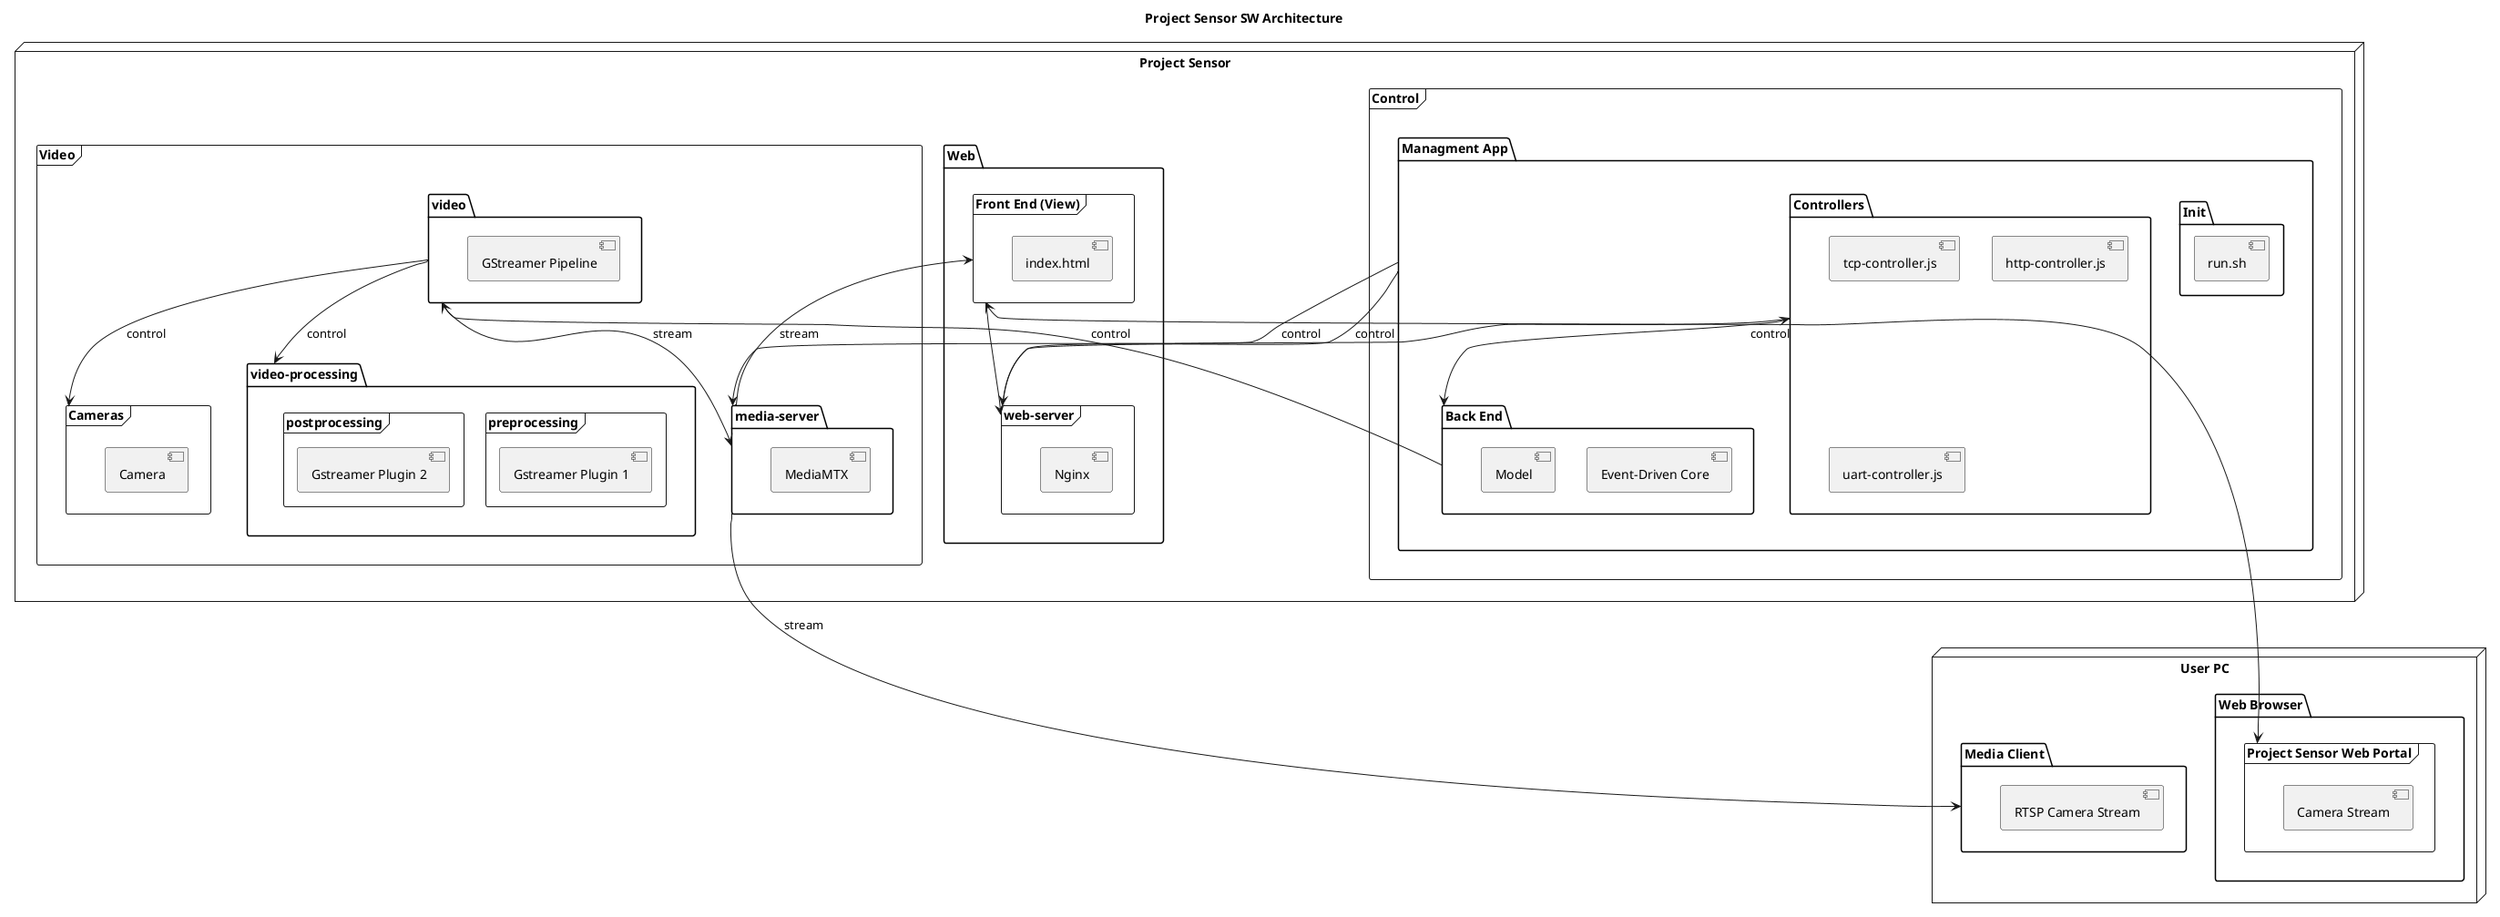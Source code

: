 @startuml project-sensor
'https://plantuml.com/component-diagram

title Project Sensor SW Architecture

node "Project Sensor" {
    frame "Control" {
        package "Managment App" {
            package "Init" {
              [run.sh]
            }
            package "Back End" {
              [Event-Driven Core]
              [Model]
            }
            package "Controllers" {
              [tcp-controller.js]
              [http-controller.js]
              [uart-controller.js]
            }
            "Controllers" --> "Back End" : control
        }
    }

    frame "Video" {
        frame "Cameras" {
            [Camera]
        }

        package "media-server" {
            [MediaMTX]
        }

        package "video" {
            [GStreamer Pipeline]
        }

        package "video-processing" {
            frame "preprocessing" {
                [Gstreamer Plugin 1]
            }

            frame "postprocessing" {
                [Gstreamer Plugin 2]
            }
        }
    }

    package "Web" {
        frame "web-server" {
            [Nginx]
        }
        frame "Front End (View)" {
            [index.html]
        }
    }

}

node "User PC" {
    package "Web Browser" {
        frame "Project Sensor Web Portal" {
            [Camera Stream]
        }
    }
    package "Media Client" {
        [RTSP Camera Stream]
    }
}

"Project Sensor Web Portal" <--> "Front End (View)"
"web-server" --> "Controllers"
"Front End (View)" --> "web-server"
"Back End" --> "video" : control
"media-server" --> "Front End (View)" : stream
"media-server" --> "Media Client" : stream
"video" --> "Cameras" : control
"video" --> "video-processing"  : control
"video" --> "media-server" : stream
"Managment App" --> "media-server" : control
"Managment App" --> "web-server" : control

@enduml